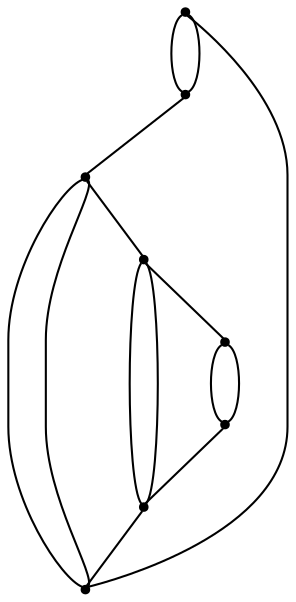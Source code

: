 graph {
  node [shape=point,comment="{\"directed\":false,\"doi\":\"10.1007/3-540-36151-0_6\",\"figure\":\"11 (4)\"}"]

  v0 [pos="1539.4583384195964,2014.1666412353513"]
  v1 [pos="1494.4583892822268,2014.1666412353516"]
  v2 [pos="1449.4583129882812,2014.1666412353513"]
  v3 [pos="1404.4583638509116,2014.1666412353516"]
  v4 [pos="1224.4583129882812,2014.1666412353513"]
  v5 [pos="1269.4583892822266,2014.1666412353513"]
  v6 [pos="1359.4582875569663,2014.1666412353513"]
  v7 [pos="1314.4583384195964,2014.1666412353513"]

  v0 -- v4 [id="-1",pos="1539.4583384195964,2014.1666412353513 1539.5833333333335,1927.0999908447266 1469.0250396728516,1856.5416971842446 1382.0833841959636,1856.5416971842446 1295.1416015625,1856.5416971842446 1224.5833079020183,1927.0999908447266 1224.4583129882812,2014.1666412353513"]
  v4 -- v5 [id="-2",pos="1224.4583129882812,2014.1666412353513 1269.4583892822266,2014.1666412353513 1269.4583892822266,2014.1666412353513 1269.4583892822266,2014.1666412353513"]
  v7 -- v6 [id="-3",pos="1314.4583384195964,2014.1666412353513 1359.4582875569663,2014.1666412353513 1359.4582875569663,2014.1666412353513 1359.4582875569663,2014.1666412353513"]
  v3 -- v2 [id="-4",pos="1404.4583638509116,2014.1666412353516 1449.4583129882812,2014.1666412353513 1449.4583129882812,2014.1666412353513 1449.4583129882812,2014.1666412353513"]
  v2 -- v1 [id="-5",pos="1449.4583129882812,2014.1666412353513 1494.4583892822268,2014.1666412353516 1494.4583892822268,2014.1666412353516 1494.4583892822268,2014.1666412353516"]
  v1 -- v0 [id="-6",pos="1494.4583892822268,2014.1666412353516 1539.4583384195964,2014.1666412353513 1539.4583384195964,2014.1666412353513 1539.4583384195964,2014.1666412353513"]
  v4 -- v0 [id="-7",pos="1224.4583129882812,2014.1666412353513 1224.5833079020183,2100.9833017985025 1295.1416015625,2171.5415954589844 1382.0833841959636,2171.5415954589844 1469.0250396728516,2171.5415954589844 1539.5833333333335,2100.9833017985025 1539.4583384195964,2014.1666412353513"]
  v5 -- v1 [id="-8",pos="1269.4583892822266,2014.1666412353513 1269.5833841959636,2076.141611735026 1319.9834187825522,2126.5416463216143 1382.0833841959636,2126.5416463216143 1444.183349609375,2126.5416463216143 1494.5833841959636,2076.141611735026 1494.4583892822268,2014.1666412353516"]
  v6 -- v3 [id="-9",pos="1359.4582875569663,2014.1666412353513 1359.5834096272788,2026.462427775065 1369.6624755859375,2036.5416208902993 1382.0833841959636,2036.5416208902993 1394.504165649414,2036.5416208902993 1404.5833587646484,2026.462427775065 1404.4583638509116,2014.1666412353516"]
  v7 -- v2 [id="-10",pos="1314.4583384195964,2014.1666412353513 1314.5833333333335,1976.7833709716797 1344.8249816894531,1946.5415954589844 1382.0832570393882,1946.5415954589844 1419.3416595458984,1946.5415954589844 1449.5833079020183,1976.7833709716797 1449.4583129882812,2014.1666412353513"]
  v2 -- v7 [id="-11",pos="1449.4583129882812,2014.1666412353513 1449.5833079020183,2051.2999216715493 1419.3416595458984,2081.5416971842446 1382.0832570393882,2081.5416971842446 1344.8249816894531,2081.5416971842446 1314.5833333333335,2051.2999216715493 1314.4583384195964,2014.1666412353513"]
  v6 -- v3 [id="-12",pos="1359.4582875569663,2014.1666412353513 1359.5834096272788,2001.6208648681638 1369.6624755859375,1991.5416717529295 1382.0833841959636,1991.5416717529295 1394.504165649414,1991.5416717529295 1404.5833587646484,2001.6208648681638 1404.4583638509116,2014.1666412353516"]
  v5 -- v7 [id="-13",pos="1269.4583892822266,2014.1666412353513 1314.4583384195964,2014.1666412353513 1314.4583384195964,2014.1666412353513 1314.4583384195964,2014.1666412353513"]
  v5 -- v1 [id="-14",pos="1269.4583892822266,2014.1666412353513 1269.5833841959636,1951.9416809082031 1319.9834187825522,1901.5416463216143 1382.0833841959636,1901.5416463216143 1444.183349609375,1901.5416463216143 1494.5833841959636,1951.9416809082031 1494.4583892822268,2014.1666412353516"]
}